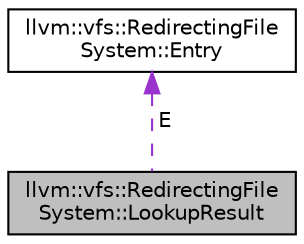 digraph "llvm::vfs::RedirectingFileSystem::LookupResult"
{
 // LATEX_PDF_SIZE
  bgcolor="transparent";
  edge [fontname="Helvetica",fontsize="10",labelfontname="Helvetica",labelfontsize="10"];
  node [fontname="Helvetica",fontsize="10",shape=record];
  Node1 [label="llvm::vfs::RedirectingFile\lSystem::LookupResult",height=0.2,width=0.4,color="black", fillcolor="grey75", style="filled", fontcolor="black",tooltip="Represents the result of a path lookup into the RedirectingFileSystem."];
  Node2 -> Node1 [dir="back",color="darkorchid3",fontsize="10",style="dashed",label=" E" ,fontname="Helvetica"];
  Node2 [label="llvm::vfs::RedirectingFile\lSystem::Entry",height=0.2,width=0.4,color="black",URL="$classllvm_1_1vfs_1_1RedirectingFileSystem_1_1Entry.html",tooltip="A single file or directory in the VFS."];
}
